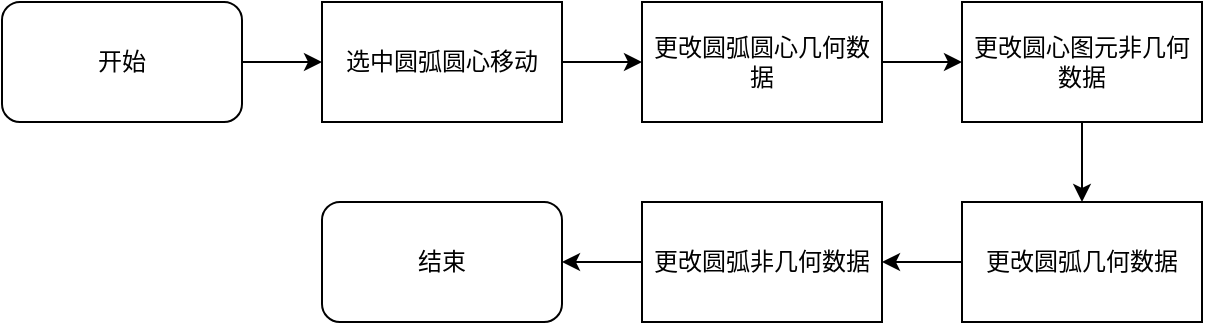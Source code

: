<mxfile version="22.0.8" type="github">
  <diagram name="第 1 页" id="nnUM-ja4P63R1GYAOqcD">
    <mxGraphModel dx="3225" dy="1538" grid="1" gridSize="10" guides="1" tooltips="1" connect="1" arrows="1" fold="1" page="1" pageScale="1" pageWidth="827" pageHeight="1169" math="0" shadow="0">
      <root>
        <mxCell id="0" />
        <mxCell id="1" parent="0" />
        <mxCell id="qjlO5Mem31rVgN0M7t5V-12" style="edgeStyle=orthogonalEdgeStyle;rounded=0;orthogonalLoop=1;jettySize=auto;html=1;entryX=0;entryY=0.5;entryDx=0;entryDy=0;" edge="1" parent="1" source="qjlO5Mem31rVgN0M7t5V-8" target="qjlO5Mem31rVgN0M7t5V-11">
          <mxGeometry relative="1" as="geometry" />
        </mxCell>
        <mxCell id="qjlO5Mem31rVgN0M7t5V-8" value="开始" style="rounded=1;whiteSpace=wrap;html=1;" vertex="1" parent="1">
          <mxGeometry y="340" width="120" height="60" as="geometry" />
        </mxCell>
        <mxCell id="qjlO5Mem31rVgN0M7t5V-14" value="" style="edgeStyle=orthogonalEdgeStyle;rounded=0;orthogonalLoop=1;jettySize=auto;html=1;" edge="1" parent="1" source="qjlO5Mem31rVgN0M7t5V-11" target="qjlO5Mem31rVgN0M7t5V-13">
          <mxGeometry relative="1" as="geometry" />
        </mxCell>
        <mxCell id="qjlO5Mem31rVgN0M7t5V-11" value="选中圆弧圆心移动" style="rounded=0;whiteSpace=wrap;html=1;" vertex="1" parent="1">
          <mxGeometry x="160" y="340" width="120" height="60" as="geometry" />
        </mxCell>
        <mxCell id="qjlO5Mem31rVgN0M7t5V-16" value="" style="edgeStyle=orthogonalEdgeStyle;rounded=0;orthogonalLoop=1;jettySize=auto;html=1;" edge="1" parent="1" source="qjlO5Mem31rVgN0M7t5V-13" target="qjlO5Mem31rVgN0M7t5V-15">
          <mxGeometry relative="1" as="geometry" />
        </mxCell>
        <mxCell id="qjlO5Mem31rVgN0M7t5V-13" value="更改圆弧圆心几何数据" style="whiteSpace=wrap;html=1;rounded=0;" vertex="1" parent="1">
          <mxGeometry x="320" y="340" width="120" height="60" as="geometry" />
        </mxCell>
        <mxCell id="qjlO5Mem31rVgN0M7t5V-76" style="edgeStyle=orthogonalEdgeStyle;rounded=0;orthogonalLoop=1;jettySize=auto;html=1;entryX=0.5;entryY=0;entryDx=0;entryDy=0;" edge="1" parent="1" source="qjlO5Mem31rVgN0M7t5V-15" target="qjlO5Mem31rVgN0M7t5V-18">
          <mxGeometry relative="1" as="geometry" />
        </mxCell>
        <mxCell id="qjlO5Mem31rVgN0M7t5V-15" value="更改圆心图元非几何数据" style="whiteSpace=wrap;html=1;rounded=0;" vertex="1" parent="1">
          <mxGeometry x="480" y="340" width="120" height="60" as="geometry" />
        </mxCell>
        <mxCell id="qjlO5Mem31rVgN0M7t5V-20" style="edgeStyle=orthogonalEdgeStyle;rounded=0;orthogonalLoop=1;jettySize=auto;html=1;entryX=1;entryY=0.5;entryDx=0;entryDy=0;" edge="1" parent="1" source="qjlO5Mem31rVgN0M7t5V-18" target="qjlO5Mem31rVgN0M7t5V-21">
          <mxGeometry relative="1" as="geometry">
            <mxPoint x="310" y="480" as="targetPoint" />
          </mxGeometry>
        </mxCell>
        <mxCell id="qjlO5Mem31rVgN0M7t5V-18" value="更改圆弧几何数据" style="rounded=0;whiteSpace=wrap;html=1;" vertex="1" parent="1">
          <mxGeometry x="480" y="440" width="120" height="60" as="geometry" />
        </mxCell>
        <mxCell id="qjlO5Mem31rVgN0M7t5V-24" style="edgeStyle=orthogonalEdgeStyle;rounded=0;orthogonalLoop=1;jettySize=auto;html=1;entryX=1;entryY=0.5;entryDx=0;entryDy=0;" edge="1" parent="1" source="qjlO5Mem31rVgN0M7t5V-21" target="qjlO5Mem31rVgN0M7t5V-23">
          <mxGeometry relative="1" as="geometry" />
        </mxCell>
        <mxCell id="qjlO5Mem31rVgN0M7t5V-21" value="更改圆弧非几何数据" style="rounded=0;whiteSpace=wrap;html=1;" vertex="1" parent="1">
          <mxGeometry x="320" y="440" width="120" height="60" as="geometry" />
        </mxCell>
        <mxCell id="qjlO5Mem31rVgN0M7t5V-23" value="结束" style="rounded=1;whiteSpace=wrap;html=1;" vertex="1" parent="1">
          <mxGeometry x="160" y="440" width="120" height="60" as="geometry" />
        </mxCell>
      </root>
    </mxGraphModel>
  </diagram>
</mxfile>
